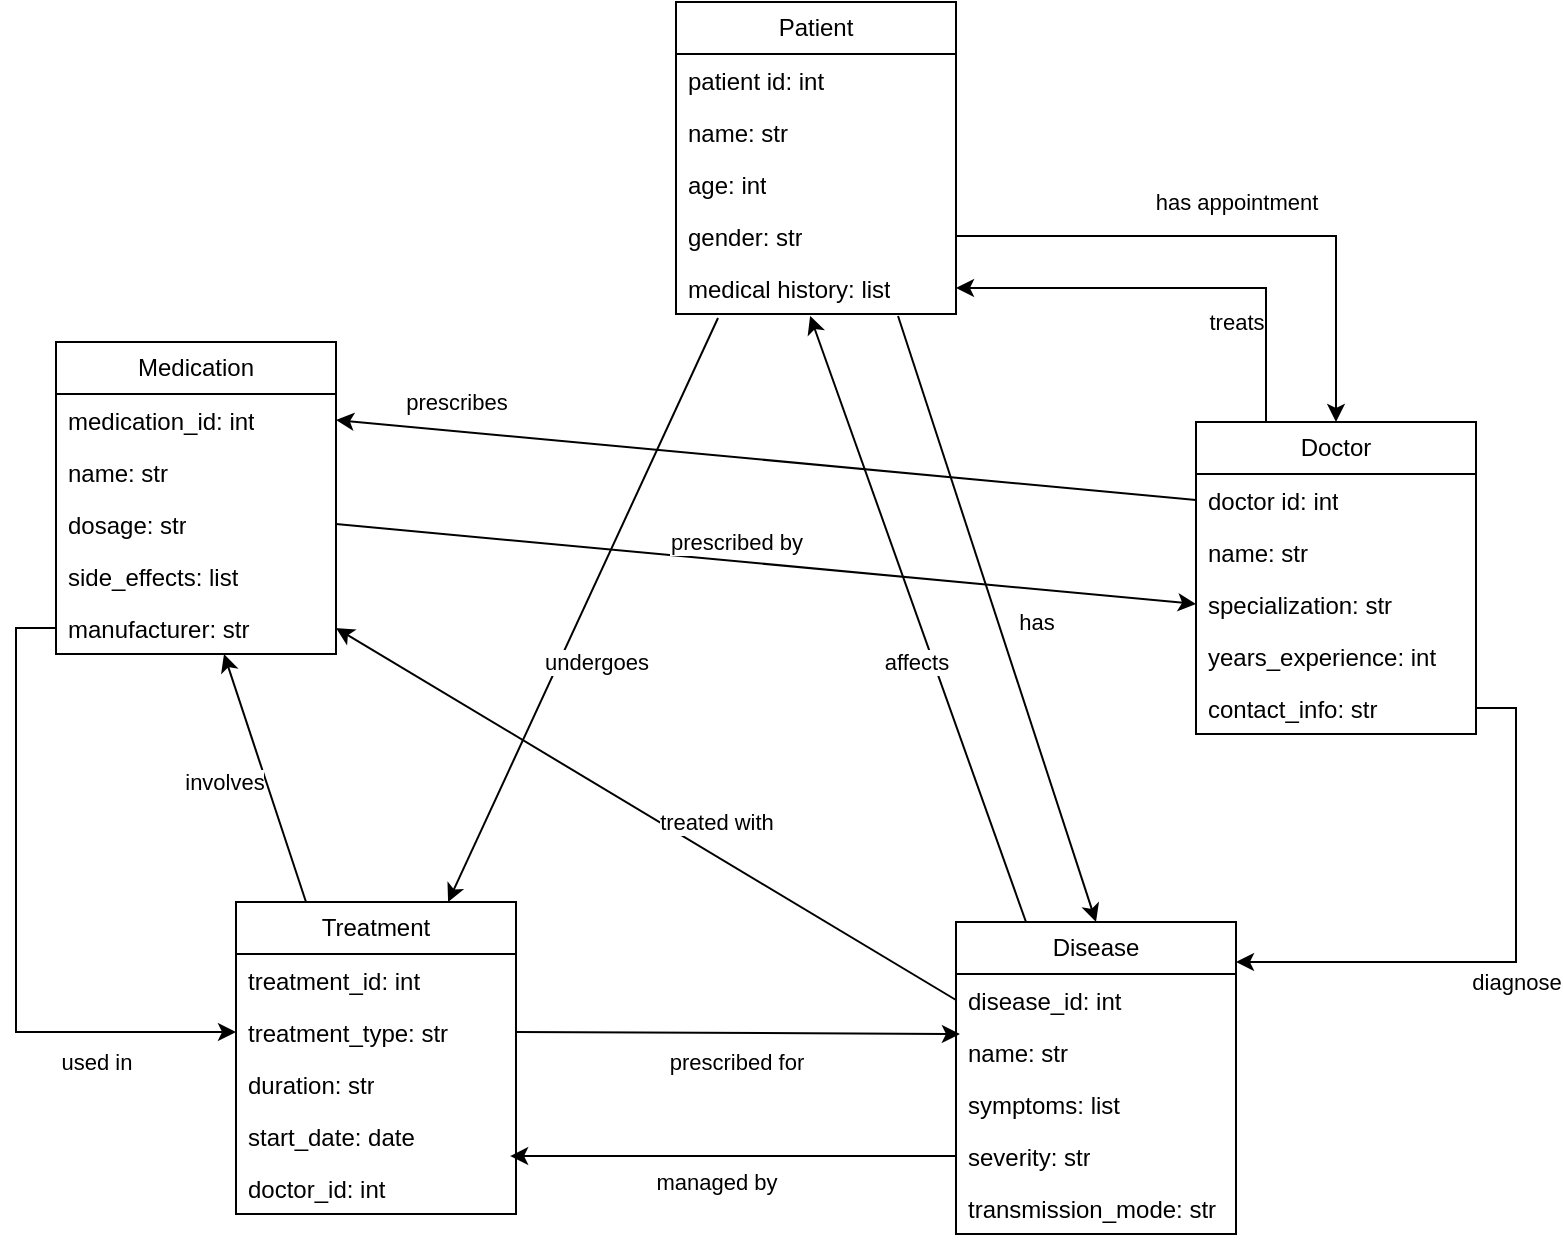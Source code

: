 <mxfile version="24.8.0">
  <diagram name="Page-1" id="djeVNWwxm5-yEUQlB-7o">
    <mxGraphModel dx="954" dy="646" grid="1" gridSize="10" guides="1" tooltips="1" connect="1" arrows="1" fold="1" page="1" pageScale="1" pageWidth="827" pageHeight="1169" math="0" shadow="0">
      <root>
        <mxCell id="0" />
        <mxCell id="1" parent="0" />
        <mxCell id="Jhdf3qsWIOYFTFt7J6jx-1" value="Patient" style="swimlane;fontStyle=0;childLayout=stackLayout;horizontal=1;startSize=26;fillColor=none;horizontalStack=0;resizeParent=1;resizeParentMax=0;resizeLast=0;collapsible=1;marginBottom=0;whiteSpace=wrap;html=1;" vertex="1" parent="1">
          <mxGeometry x="360" y="10" width="140" height="156" as="geometry" />
        </mxCell>
        <mxCell id="Jhdf3qsWIOYFTFt7J6jx-2" value="patient id: int" style="text;strokeColor=none;fillColor=none;align=left;verticalAlign=top;spacingLeft=4;spacingRight=4;overflow=hidden;rotatable=0;points=[[0,0.5],[1,0.5]];portConstraint=eastwest;whiteSpace=wrap;html=1;" vertex="1" parent="Jhdf3qsWIOYFTFt7J6jx-1">
          <mxGeometry y="26" width="140" height="26" as="geometry" />
        </mxCell>
        <mxCell id="Jhdf3qsWIOYFTFt7J6jx-3" value="name: str" style="text;strokeColor=none;fillColor=none;align=left;verticalAlign=top;spacingLeft=4;spacingRight=4;overflow=hidden;rotatable=0;points=[[0,0.5],[1,0.5]];portConstraint=eastwest;whiteSpace=wrap;html=1;" vertex="1" parent="Jhdf3qsWIOYFTFt7J6jx-1">
          <mxGeometry y="52" width="140" height="26" as="geometry" />
        </mxCell>
        <mxCell id="Jhdf3qsWIOYFTFt7J6jx-4" value="age: int" style="text;strokeColor=none;fillColor=none;align=left;verticalAlign=top;spacingLeft=4;spacingRight=4;overflow=hidden;rotatable=0;points=[[0,0.5],[1,0.5]];portConstraint=eastwest;whiteSpace=wrap;html=1;" vertex="1" parent="Jhdf3qsWIOYFTFt7J6jx-1">
          <mxGeometry y="78" width="140" height="26" as="geometry" />
        </mxCell>
        <mxCell id="Jhdf3qsWIOYFTFt7J6jx-6" value="gender: str" style="text;strokeColor=none;fillColor=none;align=left;verticalAlign=top;spacingLeft=4;spacingRight=4;overflow=hidden;rotatable=0;points=[[0,0.5],[1,0.5]];portConstraint=eastwest;whiteSpace=wrap;html=1;" vertex="1" parent="Jhdf3qsWIOYFTFt7J6jx-1">
          <mxGeometry y="104" width="140" height="26" as="geometry" />
        </mxCell>
        <mxCell id="Jhdf3qsWIOYFTFt7J6jx-5" value="medical history: list" style="text;strokeColor=none;fillColor=none;align=left;verticalAlign=top;spacingLeft=4;spacingRight=4;overflow=hidden;rotatable=0;points=[[0,0.5],[1,0.5]];portConstraint=eastwest;whiteSpace=wrap;html=1;" vertex="1" parent="Jhdf3qsWIOYFTFt7J6jx-1">
          <mxGeometry y="130" width="140" height="26" as="geometry" />
        </mxCell>
        <mxCell id="Jhdf3qsWIOYFTFt7J6jx-34" value="treats" style="edgeStyle=orthogonalEdgeStyle;rounded=0;orthogonalLoop=1;jettySize=auto;html=1;exitX=0.25;exitY=0;exitDx=0;exitDy=0;entryX=1;entryY=0.5;entryDx=0;entryDy=0;" edge="1" parent="1" source="Jhdf3qsWIOYFTFt7J6jx-7" target="Jhdf3qsWIOYFTFt7J6jx-5">
          <mxGeometry x="-0.549" y="15" relative="1" as="geometry">
            <mxPoint as="offset" />
          </mxGeometry>
        </mxCell>
        <mxCell id="Jhdf3qsWIOYFTFt7J6jx-7" value="Doctor" style="swimlane;fontStyle=0;childLayout=stackLayout;horizontal=1;startSize=26;fillColor=none;horizontalStack=0;resizeParent=1;resizeParentMax=0;resizeLast=0;collapsible=1;marginBottom=0;whiteSpace=wrap;html=1;" vertex="1" parent="1">
          <mxGeometry x="620" y="220" width="140" height="156" as="geometry" />
        </mxCell>
        <mxCell id="Jhdf3qsWIOYFTFt7J6jx-8" value="doctor id: int" style="text;strokeColor=none;fillColor=none;align=left;verticalAlign=top;spacingLeft=4;spacingRight=4;overflow=hidden;rotatable=0;points=[[0,0.5],[1,0.5]];portConstraint=eastwest;whiteSpace=wrap;html=1;" vertex="1" parent="Jhdf3qsWIOYFTFt7J6jx-7">
          <mxGeometry y="26" width="140" height="26" as="geometry" />
        </mxCell>
        <mxCell id="Jhdf3qsWIOYFTFt7J6jx-9" value="name: str" style="text;strokeColor=none;fillColor=none;align=left;verticalAlign=top;spacingLeft=4;spacingRight=4;overflow=hidden;rotatable=0;points=[[0,0.5],[1,0.5]];portConstraint=eastwest;whiteSpace=wrap;html=1;" vertex="1" parent="Jhdf3qsWIOYFTFt7J6jx-7">
          <mxGeometry y="52" width="140" height="26" as="geometry" />
        </mxCell>
        <mxCell id="Jhdf3qsWIOYFTFt7J6jx-10" value="specialization: str" style="text;strokeColor=none;fillColor=none;align=left;verticalAlign=top;spacingLeft=4;spacingRight=4;overflow=hidden;rotatable=0;points=[[0,0.5],[1,0.5]];portConstraint=eastwest;whiteSpace=wrap;html=1;" vertex="1" parent="Jhdf3qsWIOYFTFt7J6jx-7">
          <mxGeometry y="78" width="140" height="26" as="geometry" />
        </mxCell>
        <mxCell id="Jhdf3qsWIOYFTFt7J6jx-11" value="years_experience: int" style="text;strokeColor=none;fillColor=none;align=left;verticalAlign=top;spacingLeft=4;spacingRight=4;overflow=hidden;rotatable=0;points=[[0,0.5],[1,0.5]];portConstraint=eastwest;whiteSpace=wrap;html=1;" vertex="1" parent="Jhdf3qsWIOYFTFt7J6jx-7">
          <mxGeometry y="104" width="140" height="26" as="geometry" />
        </mxCell>
        <mxCell id="Jhdf3qsWIOYFTFt7J6jx-12" value="contact_info: str" style="text;strokeColor=none;fillColor=none;align=left;verticalAlign=top;spacingLeft=4;spacingRight=4;overflow=hidden;rotatable=0;points=[[0,0.5],[1,0.5]];portConstraint=eastwest;whiteSpace=wrap;html=1;" vertex="1" parent="Jhdf3qsWIOYFTFt7J6jx-7">
          <mxGeometry y="130" width="140" height="26" as="geometry" />
        </mxCell>
        <mxCell id="Jhdf3qsWIOYFTFt7J6jx-13" value="Medication" style="swimlane;fontStyle=0;childLayout=stackLayout;horizontal=1;startSize=26;fillColor=none;horizontalStack=0;resizeParent=1;resizeParentMax=0;resizeLast=0;collapsible=1;marginBottom=0;whiteSpace=wrap;html=1;" vertex="1" parent="1">
          <mxGeometry x="50" y="180" width="140" height="156" as="geometry" />
        </mxCell>
        <mxCell id="Jhdf3qsWIOYFTFt7J6jx-14" value="medication_id: int" style="text;strokeColor=none;fillColor=none;align=left;verticalAlign=top;spacingLeft=4;spacingRight=4;overflow=hidden;rotatable=0;points=[[0,0.5],[1,0.5]];portConstraint=eastwest;whiteSpace=wrap;html=1;" vertex="1" parent="Jhdf3qsWIOYFTFt7J6jx-13">
          <mxGeometry y="26" width="140" height="26" as="geometry" />
        </mxCell>
        <mxCell id="Jhdf3qsWIOYFTFt7J6jx-15" value="name: str" style="text;strokeColor=none;fillColor=none;align=left;verticalAlign=top;spacingLeft=4;spacingRight=4;overflow=hidden;rotatable=0;points=[[0,0.5],[1,0.5]];portConstraint=eastwest;whiteSpace=wrap;html=1;" vertex="1" parent="Jhdf3qsWIOYFTFt7J6jx-13">
          <mxGeometry y="52" width="140" height="26" as="geometry" />
        </mxCell>
        <mxCell id="Jhdf3qsWIOYFTFt7J6jx-16" value="dosage: str" style="text;strokeColor=none;fillColor=none;align=left;verticalAlign=top;spacingLeft=4;spacingRight=4;overflow=hidden;rotatable=0;points=[[0,0.5],[1,0.5]];portConstraint=eastwest;whiteSpace=wrap;html=1;" vertex="1" parent="Jhdf3qsWIOYFTFt7J6jx-13">
          <mxGeometry y="78" width="140" height="26" as="geometry" />
        </mxCell>
        <mxCell id="Jhdf3qsWIOYFTFt7J6jx-17" value="side_effects: list" style="text;strokeColor=none;fillColor=none;align=left;verticalAlign=top;spacingLeft=4;spacingRight=4;overflow=hidden;rotatable=0;points=[[0,0.5],[1,0.5]];portConstraint=eastwest;whiteSpace=wrap;html=1;" vertex="1" parent="Jhdf3qsWIOYFTFt7J6jx-13">
          <mxGeometry y="104" width="140" height="26" as="geometry" />
        </mxCell>
        <mxCell id="Jhdf3qsWIOYFTFt7J6jx-18" value="manufacturer: str" style="text;strokeColor=none;fillColor=none;align=left;verticalAlign=top;spacingLeft=4;spacingRight=4;overflow=hidden;rotatable=0;points=[[0,0.5],[1,0.5]];portConstraint=eastwest;whiteSpace=wrap;html=1;" vertex="1" parent="Jhdf3qsWIOYFTFt7J6jx-13">
          <mxGeometry y="130" width="140" height="26" as="geometry" />
        </mxCell>
        <mxCell id="Jhdf3qsWIOYFTFt7J6jx-19" value="Treatment" style="swimlane;fontStyle=0;childLayout=stackLayout;horizontal=1;startSize=26;fillColor=none;horizontalStack=0;resizeParent=1;resizeParentMax=0;resizeLast=0;collapsible=1;marginBottom=0;whiteSpace=wrap;html=1;" vertex="1" parent="1">
          <mxGeometry x="140" y="460" width="140" height="156" as="geometry" />
        </mxCell>
        <mxCell id="Jhdf3qsWIOYFTFt7J6jx-20" value="treatment_id: int" style="text;strokeColor=none;fillColor=none;align=left;verticalAlign=top;spacingLeft=4;spacingRight=4;overflow=hidden;rotatable=0;points=[[0,0.5],[1,0.5]];portConstraint=eastwest;whiteSpace=wrap;html=1;" vertex="1" parent="Jhdf3qsWIOYFTFt7J6jx-19">
          <mxGeometry y="26" width="140" height="26" as="geometry" />
        </mxCell>
        <mxCell id="Jhdf3qsWIOYFTFt7J6jx-21" value="treatment_type: str" style="text;strokeColor=none;fillColor=none;align=left;verticalAlign=top;spacingLeft=4;spacingRight=4;overflow=hidden;rotatable=0;points=[[0,0.5],[1,0.5]];portConstraint=eastwest;whiteSpace=wrap;html=1;" vertex="1" parent="Jhdf3qsWIOYFTFt7J6jx-19">
          <mxGeometry y="52" width="140" height="26" as="geometry" />
        </mxCell>
        <mxCell id="Jhdf3qsWIOYFTFt7J6jx-22" value="duration: str" style="text;strokeColor=none;fillColor=none;align=left;verticalAlign=top;spacingLeft=4;spacingRight=4;overflow=hidden;rotatable=0;points=[[0,0.5],[1,0.5]];portConstraint=eastwest;whiteSpace=wrap;html=1;" vertex="1" parent="Jhdf3qsWIOYFTFt7J6jx-19">
          <mxGeometry y="78" width="140" height="26" as="geometry" />
        </mxCell>
        <mxCell id="Jhdf3qsWIOYFTFt7J6jx-23" value="start_date: date" style="text;strokeColor=none;fillColor=none;align=left;verticalAlign=top;spacingLeft=4;spacingRight=4;overflow=hidden;rotatable=0;points=[[0,0.5],[1,0.5]];portConstraint=eastwest;whiteSpace=wrap;html=1;" vertex="1" parent="Jhdf3qsWIOYFTFt7J6jx-19">
          <mxGeometry y="104" width="140" height="26" as="geometry" />
        </mxCell>
        <mxCell id="Jhdf3qsWIOYFTFt7J6jx-24" value="doctor_id: int" style="text;strokeColor=none;fillColor=none;align=left;verticalAlign=top;spacingLeft=4;spacingRight=4;overflow=hidden;rotatable=0;points=[[0,0.5],[1,0.5]];portConstraint=eastwest;whiteSpace=wrap;html=1;" vertex="1" parent="Jhdf3qsWIOYFTFt7J6jx-19">
          <mxGeometry y="130" width="140" height="26" as="geometry" />
        </mxCell>
        <mxCell id="Jhdf3qsWIOYFTFt7J6jx-25" value="Disease" style="swimlane;fontStyle=0;childLayout=stackLayout;horizontal=1;startSize=26;fillColor=none;horizontalStack=0;resizeParent=1;resizeParentMax=0;resizeLast=0;collapsible=1;marginBottom=0;whiteSpace=wrap;html=1;" vertex="1" parent="1">
          <mxGeometry x="500" y="470" width="140" height="156" as="geometry" />
        </mxCell>
        <mxCell id="Jhdf3qsWIOYFTFt7J6jx-26" value="disease_id: int" style="text;strokeColor=none;fillColor=none;align=left;verticalAlign=top;spacingLeft=4;spacingRight=4;overflow=hidden;rotatable=0;points=[[0,0.5],[1,0.5]];portConstraint=eastwest;whiteSpace=wrap;html=1;" vertex="1" parent="Jhdf3qsWIOYFTFt7J6jx-25">
          <mxGeometry y="26" width="140" height="26" as="geometry" />
        </mxCell>
        <mxCell id="Jhdf3qsWIOYFTFt7J6jx-27" value="name: str" style="text;strokeColor=none;fillColor=none;align=left;verticalAlign=top;spacingLeft=4;spacingRight=4;overflow=hidden;rotatable=0;points=[[0,0.5],[1,0.5]];portConstraint=eastwest;whiteSpace=wrap;html=1;" vertex="1" parent="Jhdf3qsWIOYFTFt7J6jx-25">
          <mxGeometry y="52" width="140" height="26" as="geometry" />
        </mxCell>
        <mxCell id="Jhdf3qsWIOYFTFt7J6jx-28" value="symptoms: list" style="text;strokeColor=none;fillColor=none;align=left;verticalAlign=top;spacingLeft=4;spacingRight=4;overflow=hidden;rotatable=0;points=[[0,0.5],[1,0.5]];portConstraint=eastwest;whiteSpace=wrap;html=1;" vertex="1" parent="Jhdf3qsWIOYFTFt7J6jx-25">
          <mxGeometry y="78" width="140" height="26" as="geometry" />
        </mxCell>
        <mxCell id="Jhdf3qsWIOYFTFt7J6jx-29" value="severity: str" style="text;strokeColor=none;fillColor=none;align=left;verticalAlign=top;spacingLeft=4;spacingRight=4;overflow=hidden;rotatable=0;points=[[0,0.5],[1,0.5]];portConstraint=eastwest;whiteSpace=wrap;html=1;" vertex="1" parent="Jhdf3qsWIOYFTFt7J6jx-25">
          <mxGeometry y="104" width="140" height="26" as="geometry" />
        </mxCell>
        <mxCell id="Jhdf3qsWIOYFTFt7J6jx-30" value="transmission_mode: str" style="text;strokeColor=none;fillColor=none;align=left;verticalAlign=top;spacingLeft=4;spacingRight=4;overflow=hidden;rotatable=0;points=[[0,0.5],[1,0.5]];portConstraint=eastwest;whiteSpace=wrap;html=1;" vertex="1" parent="Jhdf3qsWIOYFTFt7J6jx-25">
          <mxGeometry y="130" width="140" height="26" as="geometry" />
        </mxCell>
        <mxCell id="Jhdf3qsWIOYFTFt7J6jx-31" value="has" style="rounded=0;orthogonalLoop=1;jettySize=auto;html=1;exitX=0.793;exitY=1.038;exitDx=0;exitDy=0;entryX=0.5;entryY=0;entryDx=0;entryDy=0;exitPerimeter=0;" edge="1" parent="1" source="Jhdf3qsWIOYFTFt7J6jx-5" target="Jhdf3qsWIOYFTFt7J6jx-25">
          <mxGeometry x="0.047" y="18" relative="1" as="geometry">
            <mxPoint as="offset" />
          </mxGeometry>
        </mxCell>
        <mxCell id="Jhdf3qsWIOYFTFt7J6jx-32" value="undergoes" style="rounded=0;orthogonalLoop=1;jettySize=auto;html=1;exitX=0.15;exitY=1.077;exitDx=0;exitDy=0;exitPerimeter=0;" edge="1" parent="1" source="Jhdf3qsWIOYFTFt7J6jx-5" target="Jhdf3qsWIOYFTFt7J6jx-19">
          <mxGeometry x="0.13" y="17" relative="1" as="geometry">
            <mxPoint as="offset" />
          </mxGeometry>
        </mxCell>
        <mxCell id="Jhdf3qsWIOYFTFt7J6jx-33" value="has appointment" style="edgeStyle=orthogonalEdgeStyle;rounded=0;orthogonalLoop=1;jettySize=auto;html=1;exitX=1;exitY=0.5;exitDx=0;exitDy=0;entryX=0.5;entryY=0;entryDx=0;entryDy=0;" edge="1" parent="1" source="Jhdf3qsWIOYFTFt7J6jx-6" target="Jhdf3qsWIOYFTFt7J6jx-7">
          <mxGeometry x="-0.011" y="17" relative="1" as="geometry">
            <mxPoint as="offset" />
          </mxGeometry>
        </mxCell>
        <mxCell id="Jhdf3qsWIOYFTFt7J6jx-35" value="diagnose" style="edgeStyle=orthogonalEdgeStyle;rounded=0;orthogonalLoop=1;jettySize=auto;html=1;exitX=1;exitY=0.5;exitDx=0;exitDy=0;entryX=1;entryY=0.128;entryDx=0;entryDy=0;entryPerimeter=0;" edge="1" parent="1" source="Jhdf3qsWIOYFTFt7J6jx-12" target="Jhdf3qsWIOYFTFt7J6jx-25">
          <mxGeometry x="0.024" y="10" relative="1" as="geometry">
            <mxPoint as="offset" />
          </mxGeometry>
        </mxCell>
        <mxCell id="Jhdf3qsWIOYFTFt7J6jx-36" value="prescribes" style="rounded=0;orthogonalLoop=1;jettySize=auto;html=1;exitX=0;exitY=0.5;exitDx=0;exitDy=0;entryX=1;entryY=0.5;entryDx=0;entryDy=0;" edge="1" parent="1" source="Jhdf3qsWIOYFTFt7J6jx-8" target="Jhdf3qsWIOYFTFt7J6jx-14">
          <mxGeometry x="0.727" y="-15" relative="1" as="geometry">
            <mxPoint as="offset" />
          </mxGeometry>
        </mxCell>
        <mxCell id="Jhdf3qsWIOYFTFt7J6jx-37" value="affects" style="rounded=0;orthogonalLoop=1;jettySize=auto;html=1;exitX=0.25;exitY=0;exitDx=0;exitDy=0;entryX=0.479;entryY=1.038;entryDx=0;entryDy=0;entryPerimeter=0;" edge="1" parent="1" source="Jhdf3qsWIOYFTFt7J6jx-25" target="Jhdf3qsWIOYFTFt7J6jx-5">
          <mxGeometry x="-0.124" y="8" relative="1" as="geometry">
            <mxPoint as="offset" />
          </mxGeometry>
        </mxCell>
        <mxCell id="Jhdf3qsWIOYFTFt7J6jx-38" value="treated with" style="rounded=0;orthogonalLoop=1;jettySize=auto;html=1;exitX=0;exitY=0.5;exitDx=0;exitDy=0;entryX=1;entryY=0.5;entryDx=0;entryDy=0;" edge="1" parent="1" source="Jhdf3qsWIOYFTFt7J6jx-26" target="Jhdf3qsWIOYFTFt7J6jx-18">
          <mxGeometry x="-0.177" y="-15" relative="1" as="geometry">
            <mxPoint y="1" as="offset" />
          </mxGeometry>
        </mxCell>
        <mxCell id="Jhdf3qsWIOYFTFt7J6jx-39" value="managed by" style="edgeStyle=orthogonalEdgeStyle;rounded=0;orthogonalLoop=1;jettySize=auto;html=1;exitX=0;exitY=0.5;exitDx=0;exitDy=0;entryX=0.979;entryY=-0.115;entryDx=0;entryDy=0;entryPerimeter=0;" edge="1" parent="1" source="Jhdf3qsWIOYFTFt7J6jx-29" target="Jhdf3qsWIOYFTFt7J6jx-24">
          <mxGeometry x="0.076" y="13" relative="1" as="geometry">
            <mxPoint as="offset" />
          </mxGeometry>
        </mxCell>
        <mxCell id="Jhdf3qsWIOYFTFt7J6jx-40" value="prescribed for" style="rounded=0;orthogonalLoop=1;jettySize=auto;html=1;exitX=1;exitY=0.5;exitDx=0;exitDy=0;entryX=0.014;entryY=0.154;entryDx=0;entryDy=0;entryPerimeter=0;" edge="1" parent="1" source="Jhdf3qsWIOYFTFt7J6jx-21" target="Jhdf3qsWIOYFTFt7J6jx-27">
          <mxGeometry x="-0.008" y="-15" relative="1" as="geometry">
            <mxPoint as="offset" />
          </mxGeometry>
        </mxCell>
        <mxCell id="Jhdf3qsWIOYFTFt7J6jx-41" value="involves" style="rounded=0;orthogonalLoop=1;jettySize=auto;html=1;exitX=0.25;exitY=0;exitDx=0;exitDy=0;entryX=0.6;entryY=1;entryDx=0;entryDy=0;entryPerimeter=0;" edge="1" parent="1" source="Jhdf3qsWIOYFTFt7J6jx-19" target="Jhdf3qsWIOYFTFt7J6jx-18">
          <mxGeometry x="0.07" y="20" relative="1" as="geometry">
            <mxPoint as="offset" />
          </mxGeometry>
        </mxCell>
        <mxCell id="Jhdf3qsWIOYFTFt7J6jx-42" value="prescribed by" style="rounded=0;orthogonalLoop=1;jettySize=auto;html=1;exitX=1;exitY=0.5;exitDx=0;exitDy=0;entryX=0;entryY=0.5;entryDx=0;entryDy=0;" edge="1" parent="1" source="Jhdf3qsWIOYFTFt7J6jx-16" target="Jhdf3qsWIOYFTFt7J6jx-10">
          <mxGeometry x="-0.074" y="10" relative="1" as="geometry">
            <mxPoint as="offset" />
          </mxGeometry>
        </mxCell>
        <mxCell id="Jhdf3qsWIOYFTFt7J6jx-43" value="used in" style="edgeStyle=orthogonalEdgeStyle;rounded=0;orthogonalLoop=1;jettySize=auto;html=1;exitX=0;exitY=0.5;exitDx=0;exitDy=0;entryX=0;entryY=0.5;entryDx=0;entryDy=0;" edge="1" parent="1" source="Jhdf3qsWIOYFTFt7J6jx-18" target="Jhdf3qsWIOYFTFt7J6jx-21">
          <mxGeometry x="0.578" y="-15" relative="1" as="geometry">
            <mxPoint as="offset" />
          </mxGeometry>
        </mxCell>
      </root>
    </mxGraphModel>
  </diagram>
</mxfile>
